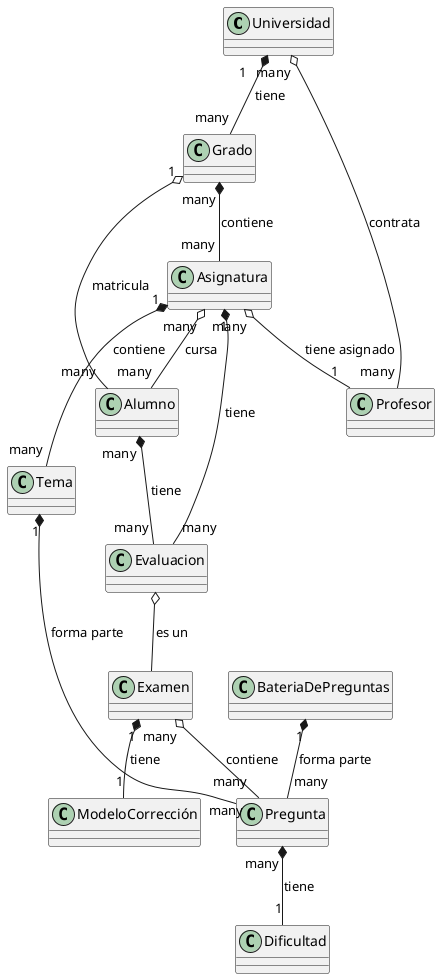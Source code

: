 @startuml
class Universidad 
class Profesor
class Grado
class Asignatura
class Alumno
class Pregunta
class Evaluacion
class Examen
class Tema
class BateriaDePreguntas
Class ModeloCorrección
class Dificultad

Universidad "1" *-- "many" Grado : tiene
Universidad "many" o-- "many" Profesor : contrata
Grado "1" o-- "many" Alumno : matricula
Grado "many" *-- "many" Asignatura : contiene
Asignatura "many" o-- "1" Profesor : tiene asignado
Asignatura "many" o-- "many" Alumno : cursa
Asignatura "1" *-- "many" Evaluacion : tiene
Evaluacion o-- Examen : es un
Examen "many" o-- "many" Pregunta : contiene
Asignatura "1" *-- "many" Tema : contiene
Tema "1" *-- "many" Pregunta : forma parte
Alumno "many" *-- "many" Evaluacion : tiene
BateriaDePreguntas "1" *-- "many" Pregunta : forma parte
Pregunta "many" *-- "1" Dificultad : tiene
Examen "1" *-- "1" ModeloCorrección : tiene
@enduml